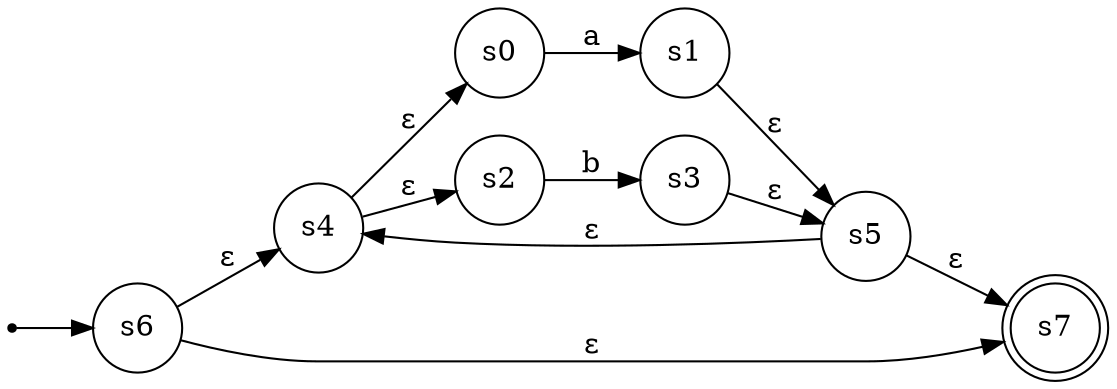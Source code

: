 digraph Automaton {
rankdir=LR;
__start__ [shape=point];
s0 [shape=circle];
s1 [shape=circle];
s2 [shape=circle];
s3 [shape=circle];
s4 [shape=circle];
s5 [shape=circle];
s6 [shape=circle];
s7 [shape=doublecircle];
__start__ -> s6;
s0 -> s1 [label="a"]; 
s1 -> s5 [label="ε"]; 
s2 -> s3 [label="b"]; 
s3 -> s5 [label="ε"]; 
s4 -> s0 [label="ε"]; 
s4 -> s2 [label="ε"]; 
s5 -> s4 [label="ε"]; 
s5 -> s7 [label="ε"]; 
s6 -> s4 [label="ε"]; 
s6 -> s7 [label="ε"]; 
}